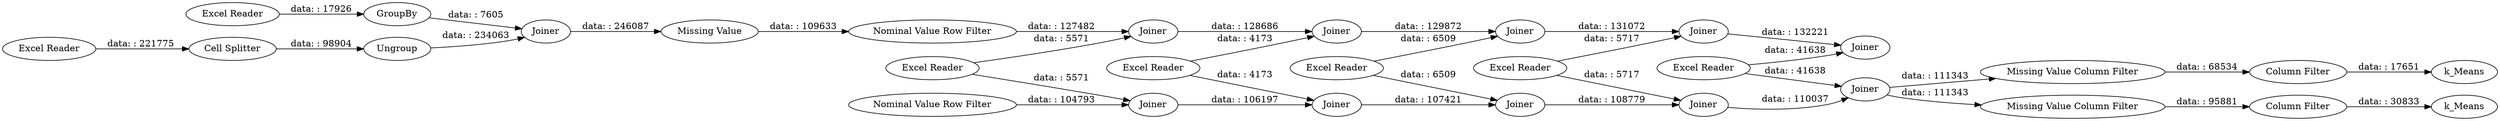 digraph {
	"-1819802763835288214_18" [label="Excel Reader"]
	"-6367702354067314871_35" [label="Missing Value Column Filter"]
	"-6367702354067314871_9" [label="Missing Value"]
	"-6367702354067314871_8" [label=Joiner]
	"-6367702354067314871_3" [label="Excel Reader"]
	"-1819802763835288214_19" [label=Joiner]
	"-6367702354067314871_36" [label=k_Means]
	"-6367702354067314871_4" [label="Cell Splitter"]
	"-1819802763835288214_26" [label=Joiner]
	"-1819802763835288214_25" [label=Joiner]
	"-6367702354067314871_34" [label=k_Means]
	"-6367702354067314871_33" [label="Column Filter"]
	"-1819802763835288214_14" [label="Excel Reader"]
	"-1819802763835288214_22" [label=Joiner]
	"-1819802763835288214_21" [label=Joiner]
	"-1819802763835288214_17" [label="Excel Reader"]
	"-1819802763835288214_27" [label=Joiner]
	"-1819802763835288214_23" [label=Joiner]
	"-1819802763835288214_16" [label="Excel Reader"]
	"-6367702354067314871_7" [label=GroupBy]
	"-6367702354067314871_37" [label="Column Filter"]
	"-1819802763835288214_24" [label=Joiner]
	"-1819802763835288214_28" [label=Joiner]
	"-1819802763835288214_10" [label="Nominal Value Row Filter"]
	"-6367702354067314871_32" [label="Missing Value Column Filter"]
	"-1819802763835288214_29" [label=Joiner]
	"-1819802763835288214_11" [label="Nominal Value Row Filter"]
	"-6367702354067314871_6" [label=Ungroup]
	"-1819802763835288214_15" [label="Excel Reader"]
	"-6367702354067314871_1" [label="Excel Reader"]
	"-6367702354067314871_6" -> "-6367702354067314871_8" [label="data: : 234063"]
	"-1819802763835288214_15" -> "-1819802763835288214_24" [label="data: : 6509"]
	"-1819802763835288214_18" -> "-1819802763835288214_27" [label="data: : 5717"]
	"-1819802763835288214_21" -> "-1819802763835288214_22" [label="data: : 128686"]
	"-1819802763835288214_16" -> "-1819802763835288214_19" [label="data: : 5571"]
	"-1819802763835288214_22" -> "-1819802763835288214_24" [label="data: : 129872"]
	"-6367702354067314871_3" -> "-6367702354067314871_7" [label="data: : 17926"]
	"-1819802763835288214_19" -> "-1819802763835288214_23" [label="data: : 106197"]
	"-6367702354067314871_37" -> "-6367702354067314871_36" [label="data: : 17651"]
	"-1819802763835288214_18" -> "-1819802763835288214_26" [label="data: : 5717"]
	"-6367702354067314871_9" -> "-1819802763835288214_10" [label="data: : 109633"]
	"-6367702354067314871_4" -> "-6367702354067314871_6" [label="data: : 98904"]
	"-6367702354067314871_32" -> "-6367702354067314871_33" [label="data: : 95881"]
	"-1819802763835288214_29" -> "-6367702354067314871_35" [label="data: : 111343"]
	"-1819802763835288214_14" -> "-1819802763835288214_22" [label="data: : 4173"]
	"-1819802763835288214_23" -> "-1819802763835288214_25" [label="data: : 107421"]
	"-1819802763835288214_16" -> "-1819802763835288214_21" [label="data: : 5571"]
	"-1819802763835288214_17" -> "-1819802763835288214_28" [label="data: : 41638"]
	"-1819802763835288214_24" -> "-1819802763835288214_26" [label="data: : 131072"]
	"-1819802763835288214_27" -> "-1819802763835288214_29" [label="data: : 110037"]
	"-1819802763835288214_14" -> "-1819802763835288214_23" [label="data: : 4173"]
	"-1819802763835288214_10" -> "-1819802763835288214_21" [label="data: : 127482"]
	"-1819802763835288214_11" -> "-1819802763835288214_19" [label="data: : 104793"]
	"-6367702354067314871_33" -> "-6367702354067314871_34" [label="data: : 30833"]
	"-1819802763835288214_25" -> "-1819802763835288214_27" [label="data: : 108779"]
	"-1819802763835288214_15" -> "-1819802763835288214_25" [label="data: : 6509"]
	"-6367702354067314871_8" -> "-6367702354067314871_9" [label="data: : 246087"]
	"-1819802763835288214_29" -> "-6367702354067314871_32" [label="data: : 111343"]
	"-1819802763835288214_17" -> "-1819802763835288214_29" [label="data: : 41638"]
	"-6367702354067314871_7" -> "-6367702354067314871_8" [label="data: : 7605"]
	"-1819802763835288214_26" -> "-1819802763835288214_28" [label="data: : 132221"]
	"-6367702354067314871_1" -> "-6367702354067314871_4" [label="data: : 221775"]
	"-6367702354067314871_35" -> "-6367702354067314871_37" [label="data: : 68534"]
	rankdir=LR
}

